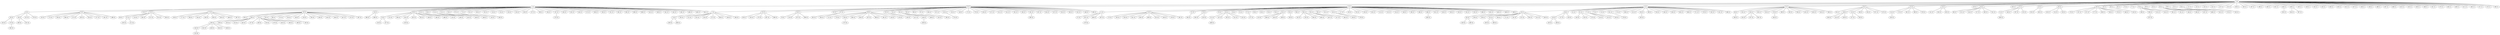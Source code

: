 graph G {
  1 [label="1 (1)"];
  2 [label="2 (0)"];
  0 [label="0 (1)"];
  3 [label="3 (1)"];
  4 [label="4 (1)"];
  5 [label="5 (1)"];
  9 [label="9 (1)"];
  12 [label="12 (1)"];
  13 [label="13 (1)"];
  16 [label="16 (1)"];
  18 [label="18 (1)"];
  19 [label="19 (1)"];
  27 [label="27 (1)"];
  31 [label="31 (1)"];
  35 [label="35 (1)"];
  43 [label="43 (1)"];
  44 [label="44 (1)"];
  59 [label="59 (1)"];
  64 [label="64 (1)"];
  73 [label="73 (1)"];
  77 [label="77 (1)"];
  78 [label="78 (1)"];
  80 [label="80 (1)"];
  82 [label="82 (1)"];
  85 [label="85 (1)"];
  86 [label="86 (1)"];
  91 [label="91 (1)"];
  94 [label="94 (1)"];
  111 [label="111 (1)"];
  125 [label="125 (1)"];
  132 [label="132 (1)"];
  142 [label="142 (1)"];
  147 [label="147 (1)"];
  151 [label="151 (1)"];
  159 [label="159 (1)"];
  162 [label="162 (1)"];
  167 [label="167 (1)"];
  168 [label="168 (1)"];
  180 [label="180 (1)"];
  181 [label="181 (1)"];
  184 [label="184 (1)"];
  188 [label="188 (1)"];
  195 [label="195 (1)"];
  229 [label="229 (1)"];
  232 [label="232 (1)"];
  235 [label="235 (1)"];
  239 [label="239 (1)"];
  250 [label="250 (1)"];
  251 [label="251 (1)"];
  257 [label="257 (1)"];
  258 [label="258 (1)"];
  259 [label="259 (1)"];
  269 [label="269 (1)"];
  287 [label="287 (1)"];
  309 [label="309 (1)"];
  322 [label="322 (1)"];
  323 [label="323 (1)"];
  326 [label="326 (1)"];
  346 [label="346 (1)"];
  351 [label="351 (1)"];
  373 [label="373 (1)"];
  404 [label="404 (1)"];
  409 [label="409 (1)"];
  411 [label="411 (1)"];
  462 [label="462 (1)"];
  471 [label="471 (1)"];
  474 [label="474 (1)"];
  484 [label="484 (1)"];
  7 [label="7 (2)"];
  22 [label="22 (2)"];
  34 [label="34 (2)"];
  42 [label="42 (2)"];
  47 [label="47 (2)"];
  49 [label="49 (2)"];
  53 [label="53 (2)"];
  54 [label="54 (2)"];
  65 [label="65 (2)"];
  84 [label="84 (2)"];
  96 [label="96 (2)"];
  97 [label="97 (2)"];
  106 [label="106 (2)"];
  107 [label="107 (2)"];
  120 [label="120 (2)"];
  135 [label="135 (2)"];
  148 [label="148 (2)"];
  172 [label="172 (2)"];
  179 [label="179 (2)"];
  226 [label="226 (2)"];
  227 [label="227 (2)"];
  231 [label="231 (2)"];
  241 [label="241 (2)"];
  281 [label="281 (2)"];
  285 [label="285 (2)"];
  291 [label="291 (2)"];
  307 [label="307 (2)"];
  334 [label="334 (2)"];
  337 [label="337 (2)"];
  353 [label="353 (2)"];
  393 [label="393 (2)"];
  422 [label="422 (2)"];
  449 [label="449 (2)"];
  485 [label="485 (2)"];
  6 [label="6 (2)"];
  8 [label="8 (2)"];
  10 [label="10 (2)"];
  15 [label="15 (2)"];
  17 [label="17 (2)"];
  20 [label="20 (2)"];
  24 [label="24 (2)"];
  28 [label="28 (2)"];
  45 [label="45 (2)"];
  48 [label="48 (2)"];
  52 [label="52 (2)"];
  55 [label="55 (2)"];
  56 [label="56 (2)"];
  67 [label="67 (2)"];
  72 [label="72 (2)"];
  81 [label="81 (2)"];
  100 [label="100 (2)"];
  102 [label="102 (2)"];
  119 [label="119 (2)"];
  124 [label="124 (2)"];
  128 [label="128 (2)"];
  129 [label="129 (2)"];
  156 [label="156 (2)"];
  157 [label="157 (2)"];
  166 [label="166 (2)"];
  194 [label="194 (2)"];
  197 [label="197 (2)"];
  200 [label="200 (2)"];
  202 [label="202 (2)"];
  240 [label="240 (2)"];
  273 [label="273 (2)"];
  288 [label="288 (2)"];
  293 [label="293 (2)"];
  331 [label="331 (2)"];
  362 [label="362 (2)"];
  395 [label="395 (2)"];
  398 [label="398 (2)"];
  399 [label="399 (2)"];
  425 [label="425 (2)"];
  436 [label="436 (2)"];
  441 [label="441 (2)"];
  442 [label="442 (2)"];
  482 [label="482 (2)"];
  488 [label="488 (2)"];
  490 [label="490 (2)"];
  491 [label="491 (2)"];
  11 [label="11 (2)"];
  14 [label="14 (2)"];
  21 [label="21 (2)"];
  23 [label="23 (2)"];
  25 [label="25 (2)"];
  26 [label="26 (2)"];
  29 [label="29 (2)"];
  32 [label="32 (2)"];
  37 [label="37 (2)"];
  39 [label="39 (2)"];
  40 [label="40 (2)"];
  50 [label="50 (2)"];
  58 [label="58 (2)"];
  62 [label="62 (2)"];
  63 [label="63 (2)"];
  89 [label="89 (2)"];
  90 [label="90 (2)"];
  92 [label="92 (2)"];
  99 [label="99 (2)"];
  101 [label="101 (2)"];
  103 [label="103 (2)"];
  117 [label="117 (2)"];
  150 [label="150 (2)"];
  153 [label="153 (2)"];
  158 [label="158 (2)"];
  205 [label="205 (2)"];
  213 [label="213 (2)"];
  223 [label="223 (2)"];
  224 [label="224 (2)"];
  248 [label="248 (2)"];
  260 [label="260 (2)"];
  286 [label="286 (2)"];
  296 [label="296 (2)"];
  301 [label="301 (2)"];
  328 [label="328 (2)"];
  330 [label="330 (2)"];
  333 [label="333 (2)"];
  352 [label="352 (2)"];
  355 [label="355 (2)"];
  368 [label="368 (2)"];
  382 [label="382 (2)"];
  400 [label="400 (2)"];
  469 [label="469 (2)"];
  489 [label="489 (2)"];
  33 [label="33 (2)"];
  36 [label="36 (2)"];
  41 [label="41 (2)"];
  61 [label="61 (2)"];
  71 [label="71 (2)"];
  75 [label="75 (2)"];
  113 [label="113 (2)"];
  161 [label="161 (2)"];
  174 [label="174 (2)"];
  196 [label="196 (2)"];
  215 [label="215 (2)"];
  234 [label="234 (2)"];
  290 [label="290 (2)"];
  318 [label="318 (2)"];
  340 [label="340 (2)"];
  356 [label="356 (2)"];
  365 [label="365 (2)"];
  366 [label="366 (2)"];
  371 [label="371 (2)"];
  379 [label="379 (2)"];
  432 [label="432 (2)"];
  451 [label="451 (2)"];
  466 [label="466 (2)"];
  46 [label="46 (2)"];
  105 [label="105 (2)"];
  126 [label="126 (2)"];
  160 [label="160 (2)"];
  220 [label="220 (2)"];
  279 [label="279 (2)"];
  299 [label="299 (2)"];
  303 [label="303 (2)"];
  339 [label="339 (2)"];
  435 [label="435 (2)"];
  450 [label="450 (2)"];
  453 [label="453 (2)"];
  493 [label="493 (2)"];
  95 [label="95 (2)"];
  108 [label="108 (2)"];
  110 [label="110 (2)"];
  199 [label="199 (2)"];
  354 [label="354 (2)"];
  457 [label="457 (2)"];
  473 [label="473 (2)"];
  114 [label="114 (2)"];
  170 [label="170 (2)"];
  361 [label="361 (2)"];
  380 [label="380 (2)"];
  476 [label="476 (2)"];
  141 [label="141 (2)"];
  204 [label="204 (2)"];
  433 [label="433 (2)"];
  88 [label="88 (2)"];
  131 [label="131 (2)"];
  144 [label="144 (2)"];
  217 [label="217 (2)"];
  405 [label="405 (2)"];
  421 [label="421 (2)"];
  51 [label="51 (2)"];
  149 [label="149 (2)"];
  297 [label="297 (2)"];
  313 [label="313 (2)"];
  253 [label="253 (2)"];
  402 [label="402 (2)"];
  130 [label="130 (2)"];
  214 [label="214 (2)"];
  319 [label="319 (2)"];
  176 [label="176 (2)"];
  187 [label="187 (2)"];
  237 [label="237 (2)"];
  277 [label="277 (2)"];
  349 [label="349 (2)"];
  359 [label="359 (2)"];
  378 [label="378 (2)"];
  448 [label="448 (2)"];
  410 [label="410 (2)"];
  186 [label="186 (2)"];
  198 [label="198 (2)"];
  225 [label="225 (2)"];
  245 [label="245 (2)"];
  381 [label="381 (2)"];
  201 [label="201 (2)"];
  246 [label="246 (2)"];
  308 [label="308 (2)"];
  397 [label="397 (2)"];
  486 [label="486 (2)"];
  452 [label="452 (2)"];
  276 [label="276 (2)"];
  420 [label="420 (2)"];
  292 [label="292 (2)"];
  344 [label="344 (2)"];
  387 [label="387 (2)"];
  30 [label="30 (3)"];
  38 [label="38 (3)"];
  312 [label="312 (3)"];
  370 [label="370 (3)"];
  74 [label="74 (3)"];
  203 [label="203 (3)"];
  212 [label="212 (3)"];
  252 [label="252 (3)"];
  254 [label="254 (3)"];
  271 [label="271 (3)"];
  348 [label="348 (3)"];
  459 [label="459 (3)"];
  464 [label="464 (3)"];
  155 [label="155 (3)"];
  175 [label="175 (3)"];
  238 [label="238 (3)"];
  266 [label="266 (3)"];
  272 [label="272 (3)"];
  282 [label="282 (3)"];
  324 [label="324 (3)"];
  377 [label="377 (3)"];
  401 [label="401 (3)"];
  468 [label="468 (3)"];
  57 [label="57 (3)"];
  267 [label="267 (3)"];
  406 [label="406 (3)"];
  407 [label="407 (3)"];
  173 [label="173 (3)"];
  193 [label="193 (3)"];
  320 [label="320 (3)"];
  341 [label="341 (3)"];
  363 [label="363 (3)"];
  408 [label="408 (3)"];
  413 [label="413 (3)"];
  430 [label="430 (3)"];
  478 [label="478 (3)"];
  481 [label="481 (3)"];
  66 [label="66 (3)"];
  87 [label="87 (3)"];
  118 [label="118 (3)"];
  265 [label="265 (3)"];
  311 [label="311 (3)"];
  315 [label="315 (3)"];
  383 [label="383 (3)"];
  139 [label="139 (3)"];
  177 [label="177 (3)"];
  206 [label="206 (3)"];
  244 [label="244 (3)"];
  249 [label="249 (3)"];
  304 [label="304 (3)"];
  305 [label="305 (3)"];
  460 [label="460 (3)"];
  467 [label="467 (3)"];
  68 [label="68 (3)"];
  69 [label="69 (3)"];
  70 [label="70 (3)"];
  93 [label="93 (3)"];
  98 [label="98 (3)"];
  115 [label="115 (3)"];
  134 [label="134 (3)"];
  146 [label="146 (3)"];
  154 [label="154 (3)"];
  163 [label="163 (3)"];
  336 [label="336 (3)"];
  343 [label="343 (3)"];
  384 [label="384 (3)"];
  447 [label="447 (3)"];
  472 [label="472 (3)"];
  497 [label="497 (3)"];
  294 [label="294 (3)"];
  60 [label="60 (3)"];
  335 [label="335 (3)"];
  375 [label="375 (3)"];
  487 [label="487 (3)"];
  498 [label="498 (3)"];
  283 [label="283 (3)"];
  310 [label="310 (3)"];
  386 [label="386 (3)"];
  389 [label="389 (3)"];
  121 [label="121 (3)"];
  247 [label="247 (3)"];
  302 [label="302 (3)"];
  412 [label="412 (3)"];
  415 [label="415 (3)"];
  76 [label="76 (3)"];
  122 [label="122 (3)"];
  169 [label="169 (3)"];
  182 [label="182 (3)"];
  261 [label="261 (3)"];
  342 [label="342 (3)"];
  456 [label="456 (3)"];
  483 [label="483 (3)"];
  496 [label="496 (3)"];
  83 [label="83 (3)"];
  136 [label="136 (3)"];
  138 [label="138 (3)"];
  152 [label="152 (3)"];
  164 [label="164 (3)"];
  171 [label="171 (3)"];
  191 [label="191 (3)"];
  221 [label="221 (3)"];
  295 [label="295 (3)"];
  321 [label="321 (3)"];
  403 [label="403 (3)"];
  79 [label="79 (3)"];
  219 [label="219 (3)"];
  357 [label="357 (3)"];
  396 [label="396 (3)"];
  116 [label="116 (3)"];
  127 [label="127 (3)"];
  419 [label="419 (3)"];
  477 [label="477 (3)"];
  133 [label="133 (3)"];
  190 [label="190 (3)"];
  233 [label="233 (3)"];
  394 [label="394 (3)"];
  262 [label="262 (3)"];
  264 [label="264 (3)"];
  112 [label="112 (3)"];
  178 [label="178 (3)"];
  228 [label="228 (3)"];
  280 [label="280 (3)"];
  284 [label="284 (3)"];
  347 [label="347 (3)"];
  369 [label="369 (3)"];
  391 [label="391 (3)"];
  418 [label="418 (3)"];
  479 [label="479 (3)"];
  494 [label="494 (3)"];
  438 [label="438 (3)"];
  446 [label="446 (3)"];
  230 [label="230 (3)"];
  427 [label="427 (3)"];
  143 [label="143 (3)"];
  140 [label="140 (3)"];
  145 [label="145 (3)"];
  275 [label="275 (3)"];
  123 [label="123 (3)"];
  289 [label="289 (3)"];
  443 [label="443 (3)"];
  458 [label="458 (3)"];
  350 [label="350 (3)"];
  236 [label="236 (3)"];
  268 [label="268 (3)"];
  325 [label="325 (3)"];
  385 [label="385 (3)"];
  440 [label="440 (3)"];
  210 [label="210 (3)"];
  222 [label="222 (3)"];
  416 [label="416 (3)"];
  242 [label="242 (3)"];
  255 [label="255 (3)"];
  300 [label="300 (3)"];
  465 [label="465 (3)"];
  367 [label="367 (3)"];
  417 [label="417 (3)"];
  492 [label="492 (3)"];
  256 [label="256 (3)"];
  376 [label="376 (3)"];
  338 [label="338 (3)"];
  414 [label="414 (3)"];
  428 [label="428 (3)"];
  317 [label="317 (3)"];
  329 [label="329 (3)"];
  454 [label="454 (3)"];
  374 [label="374 (3)"];
  424 [label="424 (3)"];
  437 [label="437 (3)"];
  461 [label="461 (3)"];
  278 [label="278 (3)"];
  475 [label="475 (3)"];
  207 [label="207 (3)"];
  455 [label="455 (3)"];
  444 [label="444 (3)"];
  495 [label="495 (3)"];
  463 [label="463 (3)"];
  104 [label="104 (4)"];
  274 [label="274 (4)"];
  298 [label="298 (4)"];
  431 [label="431 (4)"];
  109 [label="109 (4)"];
  189 [label="189 (4)"];
  192 [label="192 (4)"];
  314 [label="314 (4)"];
  445 [label="445 (4)"];
  137 [label="137 (4)"];
  208 [label="208 (4)"];
  218 [label="218 (4)"];
  270 [label="270 (4)"];
  345 [label="345 (4)"];
  364 [label="364 (4)"];
  390 [label="390 (4)"];
  209 [label="209 (4)"];
  388 [label="388 (4)"];
  216 [label="216 (4)"];
  327 [label="327 (4)"];
  429 [label="429 (4)"];
  480 [label="480 (4)"];
  185 [label="185 (4)"];
  211 [label="211 (4)"];
  165 [label="165 (4)"];
  183 [label="183 (4)"];
  306 [label="306 (4)"];
  499 [label="499 (4)"];
  263 [label="263 (4)"];
  360 [label="360 (4)"];
  316 [label="316 (4)"];
  372 [label="372 (4)"];
  358 [label="358 (4)"];
  470 [label="470 (4)"];
  243 [label="243 (5)"];
  332 [label="332 (5)"];
  426 [label="426 (5)"];
  434 [label="434 (5)"];
  439 [label="439 (5)"];
  392 [label="392 (5)"];
  423 [label="423 (6)"];
   2 -- 1;
   2 -- 0;
   2 -- 3;
   2 -- 4;
   2 -- 5;
   2 -- 9;
   2 -- 12;
   2 -- 13;
   2 -- 16;
   2 -- 18;
   2 -- 19;
   2 -- 27;
   2 -- 31;
   2 -- 35;
   2 -- 43;
   2 -- 44;
   2 -- 59;
   2 -- 64;
   2 -- 73;
   2 -- 77;
   2 -- 78;
   2 -- 80;
   2 -- 82;
   2 -- 85;
   2 -- 86;
   2 -- 91;
   2 -- 94;
   2 -- 111;
   2 -- 125;
   2 -- 132;
   2 -- 142;
   2 -- 147;
   2 -- 151;
   2 -- 159;
   2 -- 162;
   2 -- 167;
   2 -- 168;
   2 -- 180;
   2 -- 181;
   2 -- 184;
   2 -- 188;
   2 -- 195;
   2 -- 229;
   2 -- 232;
   2 -- 235;
   2 -- 239;
   2 -- 250;
   2 -- 251;
   2 -- 257;
   2 -- 258;
   2 -- 259;
   2 -- 269;
   2 -- 287;
   2 -- 309;
   2 -- 322;
   2 -- 323;
   2 -- 326;
   2 -- 346;
   2 -- 351;
   2 -- 373;
   2 -- 404;
   2 -- 409;
   2 -- 411;
   2 -- 462;
   2 -- 471;
   2 -- 474;
   2 -- 484;
   0 -- 7;
   0 -- 22;
   0 -- 34;
   0 -- 42;
   0 -- 47;
   0 -- 49;
   0 -- 53;
   0 -- 54;
   0 -- 65;
   0 -- 84;
   0 -- 96;
   0 -- 97;
   0 -- 106;
   0 -- 107;
   0 -- 120;
   0 -- 135;
   0 -- 148;
   0 -- 172;
   0 -- 179;
   0 -- 226;
   0 -- 227;
   0 -- 231;
   0 -- 241;
   0 -- 281;
   0 -- 285;
   0 -- 291;
   0 -- 307;
   0 -- 334;
   0 -- 337;
   0 -- 353;
   0 -- 393;
   0 -- 422;
   0 -- 449;
   0 -- 485;
   1 -- 6;
   1 -- 8;
   1 -- 10;
   1 -- 15;
   1 -- 17;
   1 -- 20;
   1 -- 24;
   1 -- 28;
   1 -- 45;
   1 -- 48;
   1 -- 52;
   1 -- 55;
   1 -- 56;
   1 -- 67;
   1 -- 72;
   1 -- 81;
   1 -- 100;
   1 -- 102;
   1 -- 119;
   1 -- 124;
   1 -- 128;
   1 -- 129;
   1 -- 156;
   1 -- 157;
   1 -- 166;
   1 -- 194;
   1 -- 197;
   1 -- 200;
   1 -- 202;
   1 -- 240;
   1 -- 273;
   1 -- 288;
   1 -- 293;
   1 -- 331;
   1 -- 362;
   1 -- 395;
   1 -- 398;
   1 -- 399;
   1 -- 425;
   1 -- 436;
   1 -- 441;
   1 -- 442;
   1 -- 482;
   1 -- 488;
   1 -- 490;
   1 -- 491;
   3 -- 11;
   3 -- 14;
   3 -- 21;
   3 -- 23;
   3 -- 25;
   3 -- 26;
   3 -- 29;
   3 -- 32;
   3 -- 37;
   3 -- 39;
   3 -- 40;
   3 -- 50;
   3 -- 58;
   3 -- 62;
   3 -- 63;
   3 -- 89;
   3 -- 90;
   3 -- 92;
   3 -- 99;
   3 -- 101;
   3 -- 103;
   3 -- 117;
   3 -- 150;
   3 -- 153;
   3 -- 158;
   3 -- 205;
   3 -- 213;
   3 -- 223;
   3 -- 224;
   3 -- 248;
   3 -- 260;
   3 -- 286;
   3 -- 296;
   3 -- 301;
   3 -- 328;
   3 -- 330;
   3 -- 333;
   3 -- 352;
   3 -- 355;
   3 -- 368;
   3 -- 382;
   3 -- 400;
   3 -- 469;
   3 -- 489;
   4 -- 33;
   4 -- 36;
   4 -- 41;
   4 -- 61;
   4 -- 71;
   4 -- 75;
   4 -- 113;
   4 -- 161;
   4 -- 174;
   4 -- 196;
   4 -- 215;
   4 -- 234;
   4 -- 290;
   4 -- 318;
   4 -- 340;
   4 -- 356;
   4 -- 365;
   4 -- 366;
   4 -- 371;
   4 -- 379;
   4 -- 432;
   4 -- 451;
   4 -- 466;
   5 -- 46;
   5 -- 105;
   5 -- 126;
   5 -- 160;
   5 -- 220;
   5 -- 279;
   5 -- 299;
   5 -- 303;
   5 -- 339;
   5 -- 435;
   5 -- 450;
   5 -- 453;
   5 -- 493;
   9 -- 95;
   9 -- 108;
   9 -- 110;
   9 -- 199;
   9 -- 354;
   9 -- 457;
   9 -- 473;
   12 -- 114;
   12 -- 170;
   12 -- 361;
   12 -- 380;
   12 -- 476;
   13 -- 141;
   13 -- 204;
   13 -- 433;
   18 -- 88;
   18 -- 131;
   18 -- 144;
   18 -- 217;
   18 -- 405;
   18 -- 421;
   27 -- 51;
   27 -- 149;
   27 -- 297;
   27 -- 313;
   31 -- 253;
   31 -- 402;
   35 -- 130;
   35 -- 214;
   35 -- 319;
   43 -- 176;
   43 -- 187;
   43 -- 237;
   43 -- 277;
   43 -- 349;
   43 -- 359;
   43 -- 378;
   43 -- 448;
   59 -- 410;
   78 -- 186;
   78 -- 198;
   78 -- 225;
   78 -- 245;
   78 -- 381;
   85 -- 201;
   85 -- 246;
   85 -- 308;
   85 -- 397;
   85 -- 486;
   86 -- 452;
   94 -- 276;
   94 -- 420;
   184 -- 292;
   188 -- 344;
   188 -- 387;
   6 -- 30;
   6 -- 38;
   6 -- 312;
   6 -- 370;
   7 -- 74;
   7 -- 203;
   7 -- 212;
   7 -- 252;
   7 -- 254;
   7 -- 271;
   7 -- 348;
   7 -- 459;
   7 -- 464;
   8 -- 155;
   8 -- 175;
   8 -- 238;
   8 -- 266;
   8 -- 272;
   8 -- 282;
   8 -- 324;
   8 -- 377;
   8 -- 401;
   8 -- 468;
   11 -- 57;
   11 -- 267;
   11 -- 406;
   11 -- 407;
   14 -- 173;
   14 -- 193;
   14 -- 320;
   14 -- 341;
   14 -- 363;
   14 -- 408;
   14 -- 413;
   14 -- 430;
   14 -- 478;
   14 -- 481;
   15 -- 66;
   15 -- 87;
   15 -- 118;
   15 -- 265;
   15 -- 311;
   15 -- 315;
   15 -- 383;
   17 -- 139;
   17 -- 177;
   17 -- 206;
   17 -- 244;
   17 -- 249;
   17 -- 304;
   17 -- 305;
   17 -- 460;
   17 -- 467;
   20 -- 68;
   20 -- 69;
   20 -- 70;
   20 -- 93;
   20 -- 98;
   20 -- 115;
   20 -- 134;
   20 -- 146;
   20 -- 154;
   20 -- 163;
   20 -- 336;
   20 -- 343;
   20 -- 384;
   20 -- 447;
   20 -- 472;
   20 -- 497;
   21 -- 294;
   22 -- 60;
   22 -- 335;
   22 -- 375;
   22 -- 487;
   22 -- 498;
   23 -- 283;
   23 -- 310;
   24 -- 386;
   24 -- 389;
   26 -- 121;
   26 -- 247;
   26 -- 302;
   26 -- 412;
   26 -- 415;
   28 -- 76;
   28 -- 122;
   28 -- 169;
   28 -- 182;
   28 -- 261;
   28 -- 342;
   28 -- 456;
   28 -- 483;
   28 -- 496;
   33 -- 83;
   33 -- 136;
   33 -- 138;
   33 -- 152;
   33 -- 164;
   33 -- 171;
   33 -- 191;
   33 -- 221;
   33 -- 295;
   33 -- 321;
   33 -- 403;
   34 -- 79;
   34 -- 219;
   34 -- 357;
   34 -- 396;
   36 -- 116;
   36 -- 127;
   36 -- 419;
   37 -- 477;
   45 -- 133;
   45 -- 190;
   45 -- 233;
   46 -- 394;
   47 -- 262;
   47 -- 264;
   49 -- 112;
   49 -- 178;
   49 -- 228;
   49 -- 280;
   49 -- 284;
   49 -- 347;
   49 -- 369;
   49 -- 391;
   49 -- 418;
   49 -- 479;
   51 -- 494;
   52 -- 438;
   52 -- 446;
   53 -- 230;
   53 -- 427;
   55 -- 143;
   61 -- 140;
   61 -- 145;
   61 -- 275;
   62 -- 123;
   62 -- 289;
   62 -- 443;
   62 -- 458;
   63 -- 350;
   65 -- 236;
   65 -- 268;
   65 -- 325;
   65 -- 385;
   67 -- 440;
   71 -- 210;
   71 -- 222;
   71 -- 416;
   90 -- 242;
   90 -- 255;
   90 -- 300;
   90 -- 465;
   92 -- 367;
   92 -- 417;
   92 -- 492;
   103 -- 256;
   103 -- 376;
   108 -- 338;
   108 -- 414;
   108 -- 428;
   110 -- 317;
   110 -- 329;
   114 -- 454;
   120 -- 374;
   126 -- 424;
   126 -- 437;
   126 -- 461;
   161 -- 278;
   197 -- 475;
   198 -- 207;
   234 -- 455;
   279 -- 444;
   291 -- 495;
   296 -- 463;
   30 -- 104;
   30 -- 274;
   38 -- 298;
   38 -- 431;
   69 -- 109;
   69 -- 189;
   69 -- 192;
   69 -- 314;
   69 -- 445;
   70 -- 137;
   70 -- 208;
   70 -- 218;
   70 -- 270;
   70 -- 345;
   70 -- 364;
   70 -- 390;
   74 -- 209;
   74 -- 388;
   76 -- 216;
   76 -- 327;
   83 -- 429;
   83 -- 480;
   87 -- 185;
   87 -- 211;
   93 -- 165;
   116 -- 183;
   116 -- 306;
   121 -- 499;
   152 -- 263;
   152 -- 360;
   182 -- 316;
   228 -- 372;
   236 -- 358;
   267 -- 470;
   109 -- 243;
   109 -- 332;
   109 -- 426;
   109 -- 434;
   109 -- 439;
   274 -- 392;
   243 -- 423;
}
